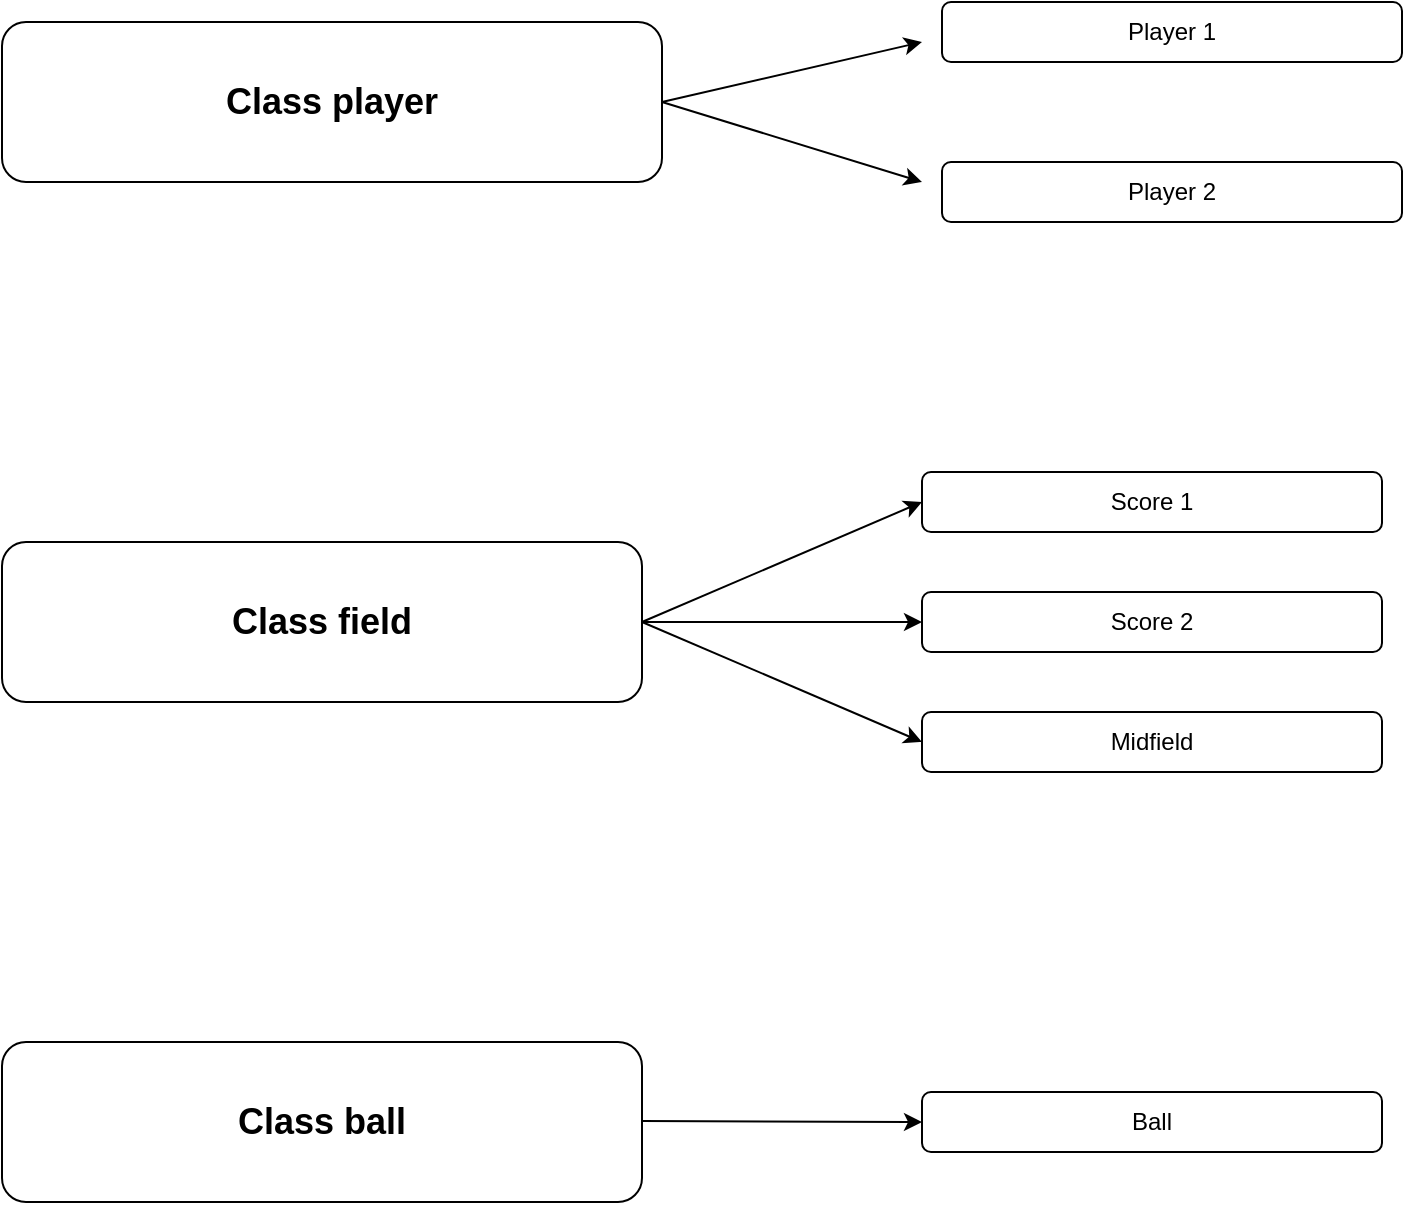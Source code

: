 <mxfile>
    <diagram id="MYA5kFI101PjsahTYpzD" name="Class definition">
        <mxGraphModel dx="921" dy="769" grid="1" gridSize="10" guides="1" tooltips="1" connect="1" arrows="1" fold="1" page="1" pageScale="1" pageWidth="850" pageHeight="1100" math="0" shadow="0">
            <root>
                <mxCell id="0"/>
                <mxCell id="1" parent="0"/>
                <mxCell id="2" value="&lt;font style=&quot;font-size: 18px&quot;&gt;&lt;b&gt;Class player&lt;/b&gt;&lt;/font&gt;" style="rounded=1;whiteSpace=wrap;html=1;" vertex="1" parent="1">
                    <mxGeometry x="10" y="30" width="330" height="80" as="geometry"/>
                </mxCell>
                <mxCell id="3" value="&lt;font style=&quot;font-size: 18px&quot;&gt;&lt;b&gt;Class field&lt;/b&gt;&lt;/font&gt;" style="rounded=1;whiteSpace=wrap;html=1;" vertex="1" parent="1">
                    <mxGeometry x="10" y="290" width="320" height="80" as="geometry"/>
                </mxCell>
                <mxCell id="4" value="&lt;font style=&quot;font-size: 18px&quot;&gt;&lt;b&gt;Class ball&lt;/b&gt;&lt;/font&gt;" style="rounded=1;whiteSpace=wrap;html=1;" vertex="1" parent="1">
                    <mxGeometry x="10" y="540" width="320" height="80" as="geometry"/>
                </mxCell>
                <mxCell id="7" value="Player 1" style="rounded=1;whiteSpace=wrap;html=1;" vertex="1" parent="1">
                    <mxGeometry x="480" y="20" width="230" height="30" as="geometry"/>
                </mxCell>
                <mxCell id="9" value="Player 2" style="rounded=1;whiteSpace=wrap;html=1;" vertex="1" parent="1">
                    <mxGeometry x="480" y="100" width="230" height="30" as="geometry"/>
                </mxCell>
                <mxCell id="10" value="" style="endArrow=classic;html=1;" edge="1" parent="1">
                    <mxGeometry width="50" height="50" relative="1" as="geometry">
                        <mxPoint x="340" y="70" as="sourcePoint"/>
                        <mxPoint x="470" y="40" as="targetPoint"/>
                    </mxGeometry>
                </mxCell>
                <mxCell id="11" value="" style="endArrow=classic;html=1;" edge="1" parent="1">
                    <mxGeometry width="50" height="50" relative="1" as="geometry">
                        <mxPoint x="340" y="70" as="sourcePoint"/>
                        <mxPoint x="470" y="110" as="targetPoint"/>
                    </mxGeometry>
                </mxCell>
                <mxCell id="14" value="Score 1" style="rounded=1;whiteSpace=wrap;html=1;" vertex="1" parent="1">
                    <mxGeometry x="470" y="255" width="230" height="30" as="geometry"/>
                </mxCell>
                <mxCell id="15" value="Score 2" style="rounded=1;whiteSpace=wrap;html=1;" vertex="1" parent="1">
                    <mxGeometry x="470" y="315" width="230" height="30" as="geometry"/>
                </mxCell>
                <mxCell id="16" value="" style="endArrow=classic;html=1;entryX=0;entryY=0.5;entryDx=0;entryDy=0;" edge="1" parent="1" target="14">
                    <mxGeometry width="50" height="50" relative="1" as="geometry">
                        <mxPoint x="330" y="330" as="sourcePoint"/>
                        <mxPoint x="460" y="300" as="targetPoint"/>
                    </mxGeometry>
                </mxCell>
                <mxCell id="17" value="" style="endArrow=classic;html=1;entryX=0;entryY=0.5;entryDx=0;entryDy=0;" edge="1" parent="1" target="15">
                    <mxGeometry width="50" height="50" relative="1" as="geometry">
                        <mxPoint x="330" y="330" as="sourcePoint"/>
                        <mxPoint x="460" y="370" as="targetPoint"/>
                    </mxGeometry>
                </mxCell>
                <mxCell id="18" value="" style="endArrow=classic;html=1;entryX=0;entryY=0.5;entryDx=0;entryDy=0;" edge="1" parent="1" target="19">
                    <mxGeometry width="50" height="50" relative="1" as="geometry">
                        <mxPoint x="330" y="330" as="sourcePoint"/>
                        <mxPoint x="470" y="370" as="targetPoint"/>
                    </mxGeometry>
                </mxCell>
                <mxCell id="19" value="Midfield" style="rounded=1;whiteSpace=wrap;html=1;" vertex="1" parent="1">
                    <mxGeometry x="470" y="375" width="230" height="30" as="geometry"/>
                </mxCell>
                <mxCell id="20" value="" style="endArrow=classic;html=1;entryX=0;entryY=0.5;entryDx=0;entryDy=0;" edge="1" parent="1" target="21">
                    <mxGeometry width="50" height="50" relative="1" as="geometry">
                        <mxPoint x="330" y="579.5" as="sourcePoint"/>
                        <mxPoint x="470" y="579.5" as="targetPoint"/>
                    </mxGeometry>
                </mxCell>
                <mxCell id="21" value="Ball" style="rounded=1;whiteSpace=wrap;html=1;" vertex="1" parent="1">
                    <mxGeometry x="470" y="565" width="230" height="30" as="geometry"/>
                </mxCell>
            </root>
        </mxGraphModel>
    </diagram>
</mxfile>